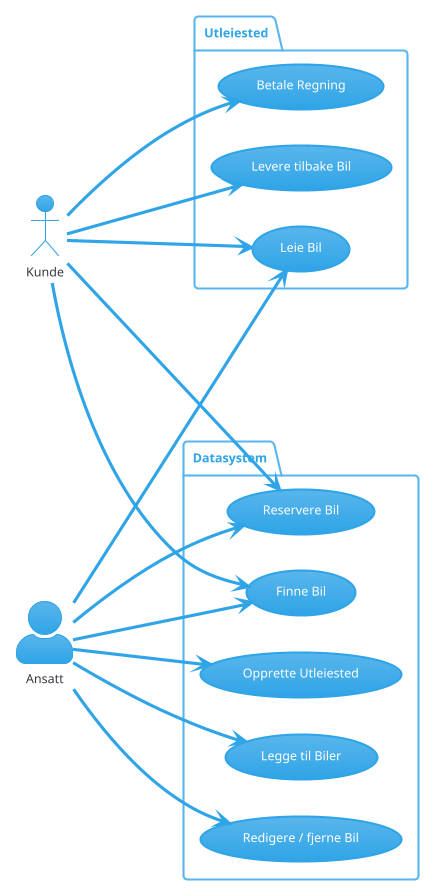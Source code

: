 @startuml Brukstilfellediagram - Oblig2
'https://plantuml.com/use-case-diagram

!theme cerulean

left to right direction

actor Kunde as k
skinparam actorStyle awesome
actor Ansatt as a

package Datasystem {
	usecase "Finne Bil" as fb
	usecase "Reservere Bil" as rb
	usecase "Opprette Utleiested" as ou
	usecase "Legge til Biler" as ltb2
	usecase "Redigere / fjerne Bil" as rfb
}

package Utleiested {
	usecase "Leie Bil" as lb
	usecase "Levere tilbake Bil" as ltb
	usecase "Betale Regning" as br
}

k ---> fb
k ---> rb
k ---> lb
k ---> ltb
k ---> br

a ---> ou
a ---> ltb2
a ---> rfb
a ---> fb
a ---> rb
a ---> lb

@enduml
